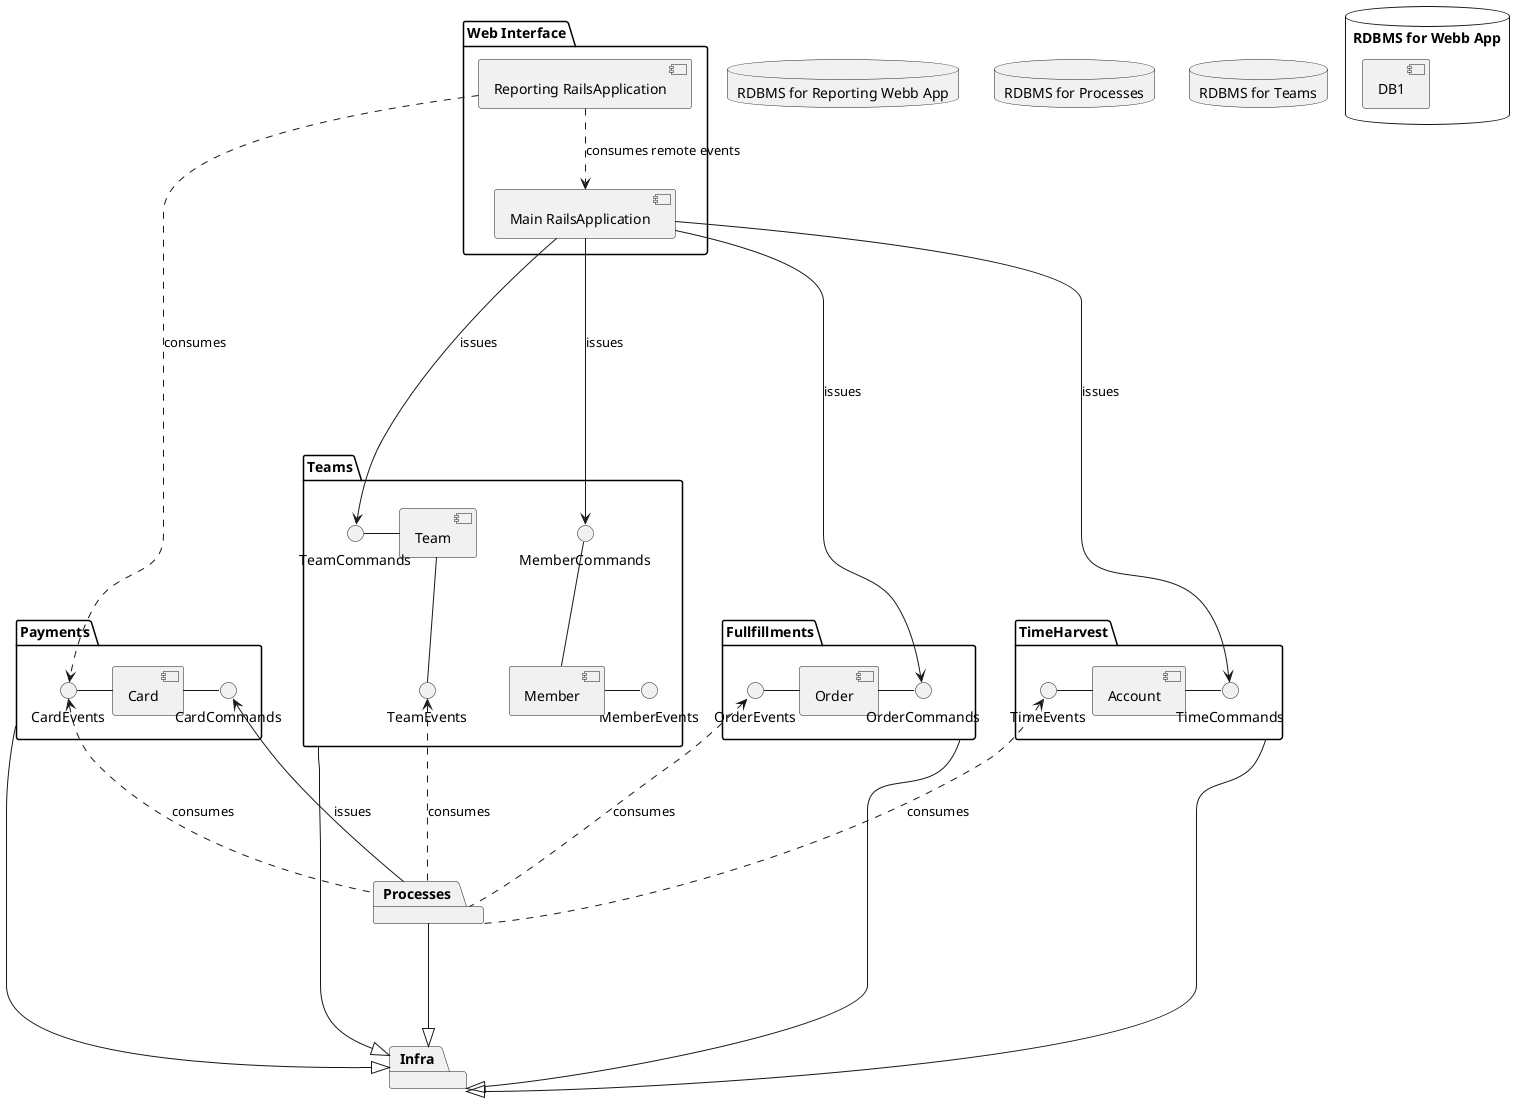 @startuml

package "Infra" {
}

package "Fullfillments" {
  [Order] - OrderCommands
  OrderEvents - [Order]
}


database "RDBMS for Webb App" {
	[DB1]
}

database "RDBMS for Reporting Webb App" {
}

database "RDBMS for Processes" {
}

database "RDBMS for Teams" {
}

package "Payments" {
  CardEvents - [Card]
  [Card] - CardCommands
}

package "Processes" {
}

package "Teams" {
	MemberEvents -left- [Member]
	[Member] -up- MemberCommands
	TeamEvents -up- [Team]
	[Team] - TeamCommands
}

package "TimeHarvest" {
	TimeEvents - [Account]
	[Account] - TimeCommands
}

package "Web Interface" {
	[Reporting RailsApplication]
	[Main RailsApplication]
}

Fullfillments ---|> Infra
Payments ---|> Infra
Processes ---|> Infra
Teams ---|> Infra
TimeHarvest ---|> Infra

"Main RailsApplication" ----> TimeCommands : issues
"Main RailsApplication" ----> TeamCommands : issues
"Main RailsApplication" ----> MemberCommands : issues
"Main RailsApplication" ----> OrderCommands : issues
"Reporting RailsApplication" ..> "Main RailsApplication" :consumes remote events
"Reporting RailsApplication" ...> CardEvents :consumes
Processes ..up.> CardEvents :consumes
Processes ..up.> OrderEvents :consumes
Processes ..up.> TeamEvents :consumes
Processes ..up.> TimeEvents :consumes
Processes --up-> CardCommands :issues

@enduml